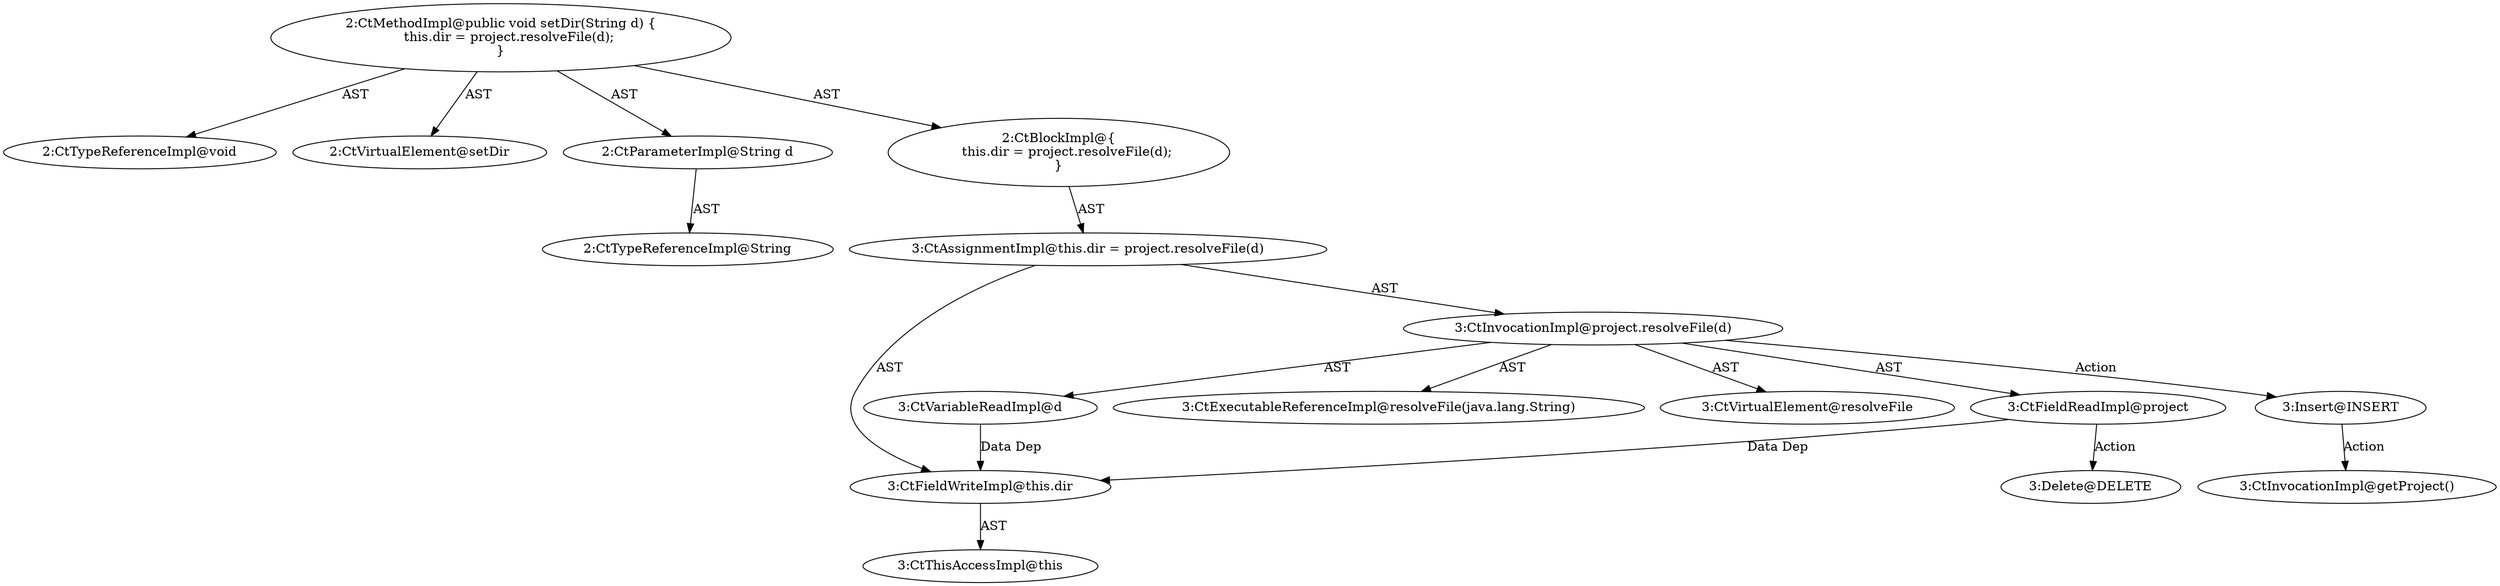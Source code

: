 digraph "setDir#?,String" {
0 [label="2:CtTypeReferenceImpl@void" shape=ellipse]
1 [label="2:CtVirtualElement@setDir" shape=ellipse]
2 [label="2:CtParameterImpl@String d" shape=ellipse]
3 [label="2:CtTypeReferenceImpl@String" shape=ellipse]
4 [label="3:CtFieldWriteImpl@this.dir" shape=ellipse]
5 [label="3:CtThisAccessImpl@this" shape=ellipse]
6 [label="3:CtExecutableReferenceImpl@resolveFile(java.lang.String)" shape=ellipse]
7 [label="3:CtVirtualElement@resolveFile" shape=ellipse]
8 [label="3:CtFieldReadImpl@project" shape=ellipse]
9 [label="3:CtVariableReadImpl@d" shape=ellipse]
10 [label="3:CtInvocationImpl@project.resolveFile(d)" shape=ellipse]
11 [label="3:CtAssignmentImpl@this.dir = project.resolveFile(d)" shape=ellipse]
12 [label="2:CtBlockImpl@\{
    this.dir = project.resolveFile(d);
\}" shape=ellipse]
13 [label="2:CtMethodImpl@public void setDir(String d) \{
    this.dir = project.resolveFile(d);
\}" shape=ellipse]
14 [label="3:Delete@DELETE" shape=ellipse]
15 [label="3:Insert@INSERT" shape=ellipse]
16 [label="3:CtInvocationImpl@getProject()" shape=ellipse]
2 -> 3 [label="AST"];
4 -> 5 [label="AST"];
8 -> 4 [label="Data Dep"];
8 -> 14 [label="Action"];
9 -> 4 [label="Data Dep"];
10 -> 7 [label="AST"];
10 -> 8 [label="AST"];
10 -> 6 [label="AST"];
10 -> 9 [label="AST"];
10 -> 15 [label="Action"];
11 -> 4 [label="AST"];
11 -> 10 [label="AST"];
12 -> 11 [label="AST"];
13 -> 1 [label="AST"];
13 -> 0 [label="AST"];
13 -> 2 [label="AST"];
13 -> 12 [label="AST"];
15 -> 16 [label="Action"];
}